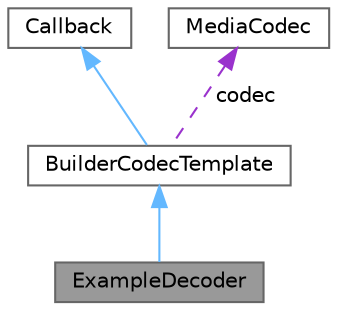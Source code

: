 digraph "ExampleDecoder"
{
 // LATEX_PDF_SIZE
  bgcolor="transparent";
  edge [fontname=Helvetica,fontsize=10,labelfontname=Helvetica,labelfontsize=10];
  node [fontname=Helvetica,fontsize=10,shape=box,height=0.2,width=0.4];
  Node1 [label="ExampleDecoder",height=0.2,width=0.4,color="gray40", fillcolor="grey60", style="filled", fontcolor="black",tooltip=" "];
  Node2 -> Node1 [dir="back",color="steelblue1",style="solid"];
  Node2 [label="BuilderCodecTemplate",height=0.2,width=0.4,color="gray40", fillcolor="white", style="filled",URL="$a00025.html",tooltip=" "];
  Node3 -> Node2 [dir="back",color="steelblue1",style="solid"];
  Node3 [label="Callback",height=0.2,width=0.4,color="gray40", fillcolor="white", style="filled",tooltip=" "];
  Node4 -> Node2 [dir="back",color="darkorchid3",style="dashed",label=" codec" ];
  Node4 [label="MediaCodec",height=0.2,width=0.4,color="gray40", fillcolor="white", style="filled",tooltip=" "];
}
